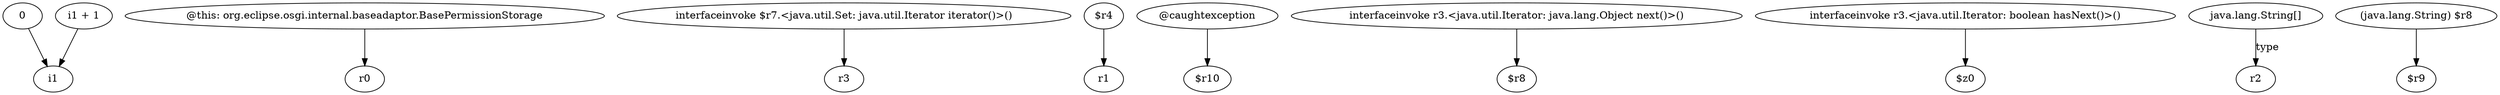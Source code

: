 digraph g {
0[label="0"]
1[label="i1"]
0->1[label=""]
2[label="@this: org.eclipse.osgi.internal.baseadaptor.BasePermissionStorage"]
3[label="r0"]
2->3[label=""]
4[label="interfaceinvoke $r7.<java.util.Set: java.util.Iterator iterator()>()"]
5[label="r3"]
4->5[label=""]
6[label="i1 + 1"]
6->1[label=""]
7[label="$r4"]
8[label="r1"]
7->8[label=""]
9[label="@caughtexception"]
10[label="$r10"]
9->10[label=""]
11[label="interfaceinvoke r3.<java.util.Iterator: java.lang.Object next()>()"]
12[label="$r8"]
11->12[label=""]
13[label="interfaceinvoke r3.<java.util.Iterator: boolean hasNext()>()"]
14[label="$z0"]
13->14[label=""]
15[label="java.lang.String[]"]
16[label="r2"]
15->16[label="type"]
17[label="(java.lang.String) $r8"]
18[label="$r9"]
17->18[label=""]
}